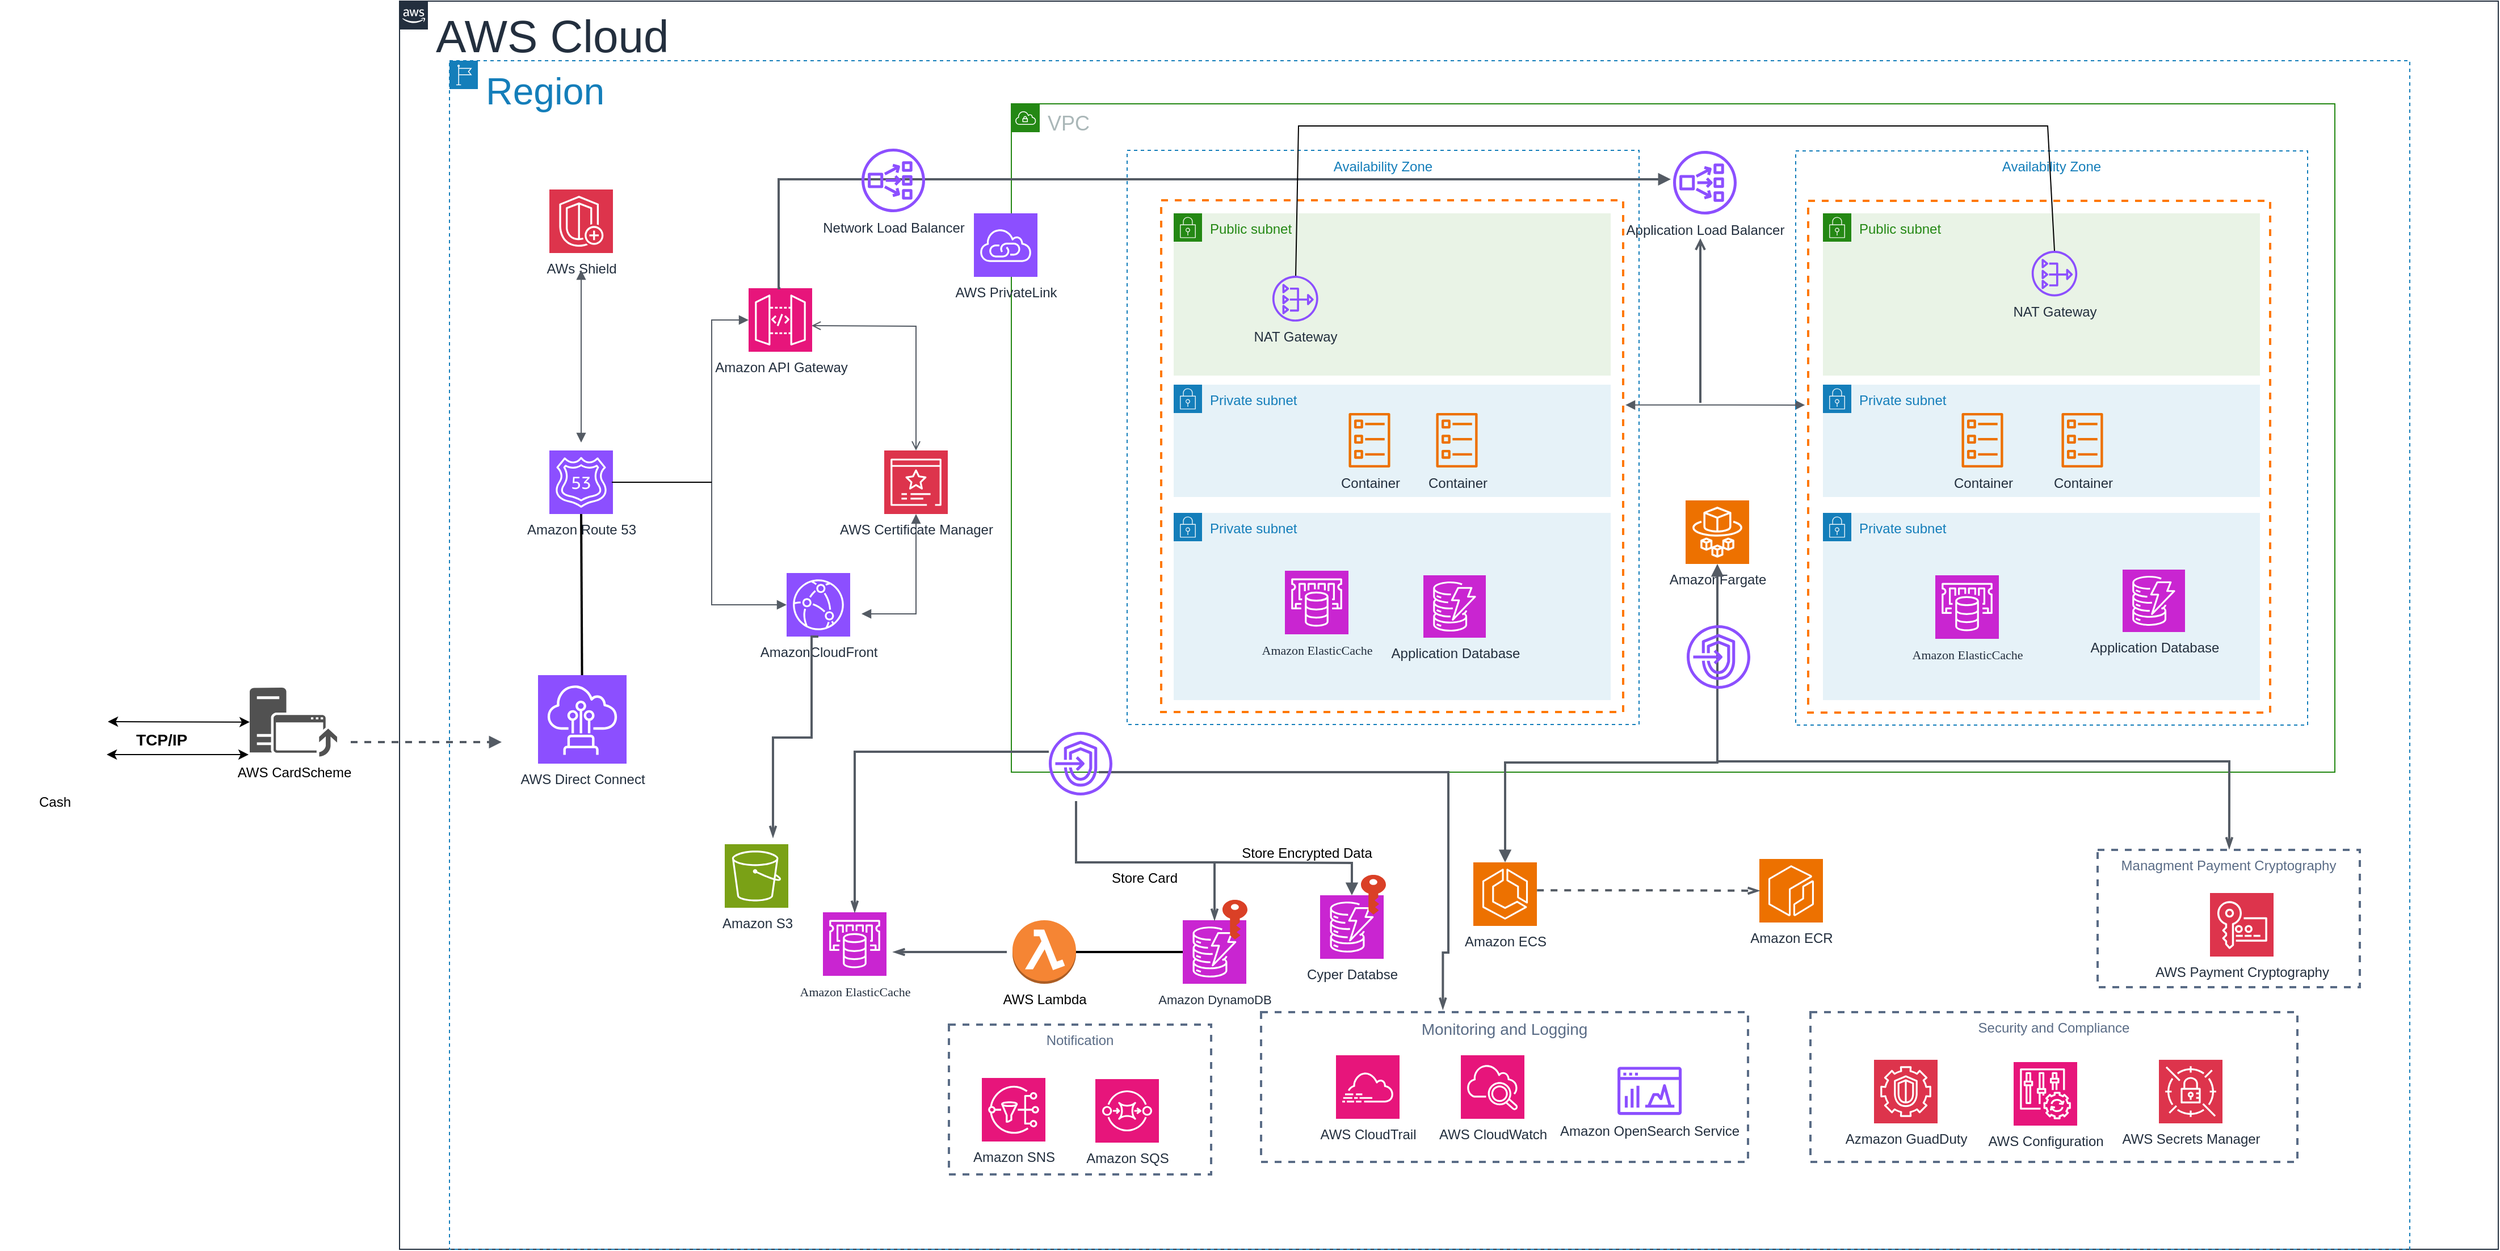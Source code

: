 <mxfile version="21.8.1" type="github">
  <diagram id="Ht1M8jgEwFfnCIfOTk4-" name="Page-1">
    <mxGraphModel dx="2635" dy="1780" grid="1" gridSize="11" guides="1" tooltips="1" connect="1" arrows="1" fold="1" page="1" pageScale="1" pageWidth="1169" pageHeight="827" math="0" shadow="0">
      <root>
        <mxCell id="0" />
        <mxCell id="1" parent="0" />
        <mxCell id="pS3mxi8BpS15ONJYbr_s-23" value="AWS Cloud" style="points=[[0,0],[0.25,0],[0.5,0],[0.75,0],[1,0],[1,0.25],[1,0.5],[1,0.75],[1,1],[0.75,1],[0.5,1],[0.25,1],[0,1],[0,0.75],[0,0.5],[0,0.25]];outlineConnect=0;gradientColor=none;html=1;whiteSpace=wrap;fontSize=40;fontStyle=0;container=1;pointerEvents=0;collapsible=0;recursiveResize=0;shape=mxgraph.aws4.group;grIcon=mxgraph.aws4.group_aws_cloud_alt;strokeColor=#232F3E;fillColor=none;verticalAlign=top;align=left;spacingLeft=30;fontColor=#232F3E;dashed=0;" parent="1" vertex="1">
          <mxGeometry x="528" y="132" width="1849" height="1100" as="geometry" />
        </mxCell>
        <mxCell id="pS3mxi8BpS15ONJYbr_s-24" value="Region" style="points=[[0,0],[0.25,0],[0.5,0],[0.75,0],[1,0],[1,0.25],[1,0.5],[1,0.75],[1,1],[0.75,1],[0.5,1],[0.25,1],[0,1],[0,0.75],[0,0.5],[0,0.25]];outlineConnect=0;gradientColor=none;html=1;whiteSpace=wrap;fontSize=33;fontStyle=0;container=1;pointerEvents=0;collapsible=0;recursiveResize=0;shape=mxgraph.aws4.group;grIcon=mxgraph.aws4.group_region;strokeColor=#147EBA;fillColor=none;verticalAlign=top;align=left;spacingLeft=30;fontColor=#147EBA;dashed=1;" parent="pS3mxi8BpS15ONJYbr_s-23" vertex="1">
          <mxGeometry x="44" y="52.5" width="1727" height="1047.5" as="geometry" />
        </mxCell>
        <mxCell id="pS3mxi8BpS15ONJYbr_s-25" value="VPC" style="points=[[0,0],[0.25,0],[0.5,0],[0.75,0],[1,0],[1,0.25],[1,0.5],[1,0.75],[1,1],[0.75,1],[0.5,1],[0.25,1],[0,1],[0,0.75],[0,0.5],[0,0.25]];outlineConnect=0;gradientColor=none;html=1;whiteSpace=wrap;fontSize=18;fontStyle=0;container=1;pointerEvents=0;collapsible=0;recursiveResize=0;shape=mxgraph.aws4.group;grIcon=mxgraph.aws4.group_vpc;strokeColor=#248814;fillColor=none;verticalAlign=top;align=left;spacingLeft=30;fontColor=#AAB7B8;dashed=0;" parent="pS3mxi8BpS15ONJYbr_s-24" vertex="1">
          <mxGeometry x="495" y="38" width="1166" height="589" as="geometry" />
        </mxCell>
        <mxCell id="D_ZuGRpMsw-xdWGN99YJ-9" value="" style="fillColor=none;strokeColor=#ff7800;dashed=1;verticalAlign=top;fontStyle=0;fontColor=#5A6C86;whiteSpace=wrap;html=1;strokeWidth=2;" vertex="1" parent="pS3mxi8BpS15ONJYbr_s-25">
          <mxGeometry x="132" y="85" width="407" height="451" as="geometry" />
        </mxCell>
        <mxCell id="D_ZuGRpMsw-xdWGN99YJ-127" value="Availability Zone" style="fillColor=none;strokeColor=#147EBA;dashed=1;verticalAlign=top;fontStyle=0;fontColor=#147EBA;whiteSpace=wrap;html=1;" vertex="1" parent="pS3mxi8BpS15ONJYbr_s-25">
          <mxGeometry x="102" y="41" width="451" height="506" as="geometry" />
        </mxCell>
        <mxCell id="D_ZuGRpMsw-xdWGN99YJ-63" value="Amazon S3" style="sketch=0;points=[[0,0,0],[0.25,0,0],[0.5,0,0],[0.75,0,0],[1,0,0],[0,1,0],[0.25,1,0],[0.5,1,0],[0.75,1,0],[1,1,0],[0,0.25,0],[0,0.5,0],[0,0.75,0],[1,0.25,0],[1,0.5,0],[1,0.75,0]];outlineConnect=0;fontColor=#232F3E;fillColor=#7AA116;strokeColor=#ffffff;dashed=0;verticalLabelPosition=bottom;verticalAlign=top;align=center;html=1;fontSize=12;fontStyle=0;aspect=fixed;shape=mxgraph.aws4.resourceIcon;resIcon=mxgraph.aws4.s3;" vertex="1" parent="pS3mxi8BpS15ONJYbr_s-24">
          <mxGeometry x="242.5" y="690.5" width="56" height="56" as="geometry" />
        </mxCell>
        <mxCell id="D_ZuGRpMsw-xdWGN99YJ-58" value="Amazon API Gateway" style="sketch=0;points=[[0,0,0],[0.25,0,0],[0.5,0,0],[0.75,0,0],[1,0,0],[0,1,0],[0.25,1,0],[0.5,1,0],[0.75,1,0],[1,1,0],[0,0.25,0],[0,0.5,0],[0,0.75,0],[1,0.25,0],[1,0.5,0],[1,0.75,0]];outlineConnect=0;fontColor=#232F3E;fillColor=#E7157B;strokeColor=#ffffff;dashed=0;verticalLabelPosition=bottom;verticalAlign=top;align=center;html=1;fontSize=12;fontStyle=0;aspect=fixed;shape=mxgraph.aws4.resourceIcon;resIcon=mxgraph.aws4.api_gateway;" vertex="1" parent="pS3mxi8BpS15ONJYbr_s-24">
          <mxGeometry x="263.5" y="200.5" width="56" height="56" as="geometry" />
        </mxCell>
        <mxCell id="D_ZuGRpMsw-xdWGN99YJ-62" value="&lt;div&gt;AmazonCloudFront&lt;/div&gt;&lt;div&gt;&lt;br&gt;&lt;/div&gt;" style="sketch=0;points=[[0,0,0],[0.25,0,0],[0.5,0,0],[0.75,0,0],[1,0,0],[0,1,0],[0.25,1,0],[0.5,1,0],[0.75,1,0],[1,1,0],[0,0.25,0],[0,0.5,0],[0,0.75,0],[1,0.25,0],[1,0.5,0],[1,0.75,0]];outlineConnect=0;fontColor=#232F3E;fillColor=#8C4FFF;strokeColor=#ffffff;dashed=0;verticalLabelPosition=bottom;verticalAlign=top;align=center;html=1;fontSize=12;fontStyle=0;aspect=fixed;shape=mxgraph.aws4.resourceIcon;resIcon=mxgraph.aws4.cloudfront;" vertex="1" parent="pS3mxi8BpS15ONJYbr_s-24">
          <mxGeometry x="297" y="451.5" width="56" height="56" as="geometry" />
        </mxCell>
        <mxCell id="D_ZuGRpMsw-xdWGN99YJ-71" value="" style="edgeStyle=orthogonalEdgeStyle;html=1;endArrow=block;elbow=vertical;startArrow=block;startFill=1;endFill=1;strokeColor=#545B64;rounded=0;entryX=0;entryY=0.5;entryDx=0;entryDy=0;entryPerimeter=0;" edge="1" parent="pS3mxi8BpS15ONJYbr_s-24" source="D_ZuGRpMsw-xdWGN99YJ-58" target="D_ZuGRpMsw-xdWGN99YJ-62">
          <mxGeometry width="100" relative="1" as="geometry">
            <mxPoint x="202" y="299.5" as="sourcePoint" />
            <mxPoint x="198" y="453.5" as="targetPoint" />
            <Array as="points">
              <mxPoint x="231" y="229" />
              <mxPoint x="231" y="480" />
            </Array>
          </mxGeometry>
        </mxCell>
        <mxCell id="D_ZuGRpMsw-xdWGN99YJ-74" value="" style="edgeStyle=orthogonalEdgeStyle;html=1;endArrow=block;elbow=vertical;startArrow=block;startFill=1;endFill=1;strokeColor=#545B64;rounded=0;entryX=0.5;entryY=1;entryDx=0;entryDy=0;entryPerimeter=0;" edge="1" parent="pS3mxi8BpS15ONJYbr_s-24" target="D_ZuGRpMsw-xdWGN99YJ-60">
          <mxGeometry width="100" relative="1" as="geometry">
            <mxPoint x="363" y="487.5" as="sourcePoint" />
            <mxPoint x="372" y="421.9" as="targetPoint" />
            <Array as="points">
              <mxPoint x="411" y="488" />
            </Array>
          </mxGeometry>
        </mxCell>
        <mxCell id="D_ZuGRpMsw-xdWGN99YJ-87" value="" style="edgeStyle=orthogonalEdgeStyle;html=1;endArrow=openThin;elbow=vertical;startArrow=none;endFill=0;strokeColor=#545B64;rounded=0;strokeWidth=2;entryX=0.399;entryY=-0.038;entryDx=0;entryDy=0;entryPerimeter=0;" edge="1" parent="pS3mxi8BpS15ONJYbr_s-24">
          <mxGeometry width="100" relative="1" as="geometry">
            <mxPoint x="572" y="626.999" as="sourcePoint" />
            <mxPoint x="875.171" y="835.924" as="targetPoint" />
            <Array as="points">
              <mxPoint x="880" y="626.94" />
              <mxPoint x="880" y="785.94" />
              <mxPoint x="875" y="785.94" />
            </Array>
          </mxGeometry>
        </mxCell>
        <mxCell id="D_ZuGRpMsw-xdWGN99YJ-107" value="Managment Payment Cryptography" style="fillColor=none;strokeColor=#5A6C86;dashed=1;verticalAlign=top;fontStyle=0;fontColor=#5A6C86;whiteSpace=wrap;html=1;labelBackgroundColor=default;strokeWidth=2;" vertex="1" parent="pS3mxi8BpS15ONJYbr_s-24">
          <mxGeometry x="1452" y="695.5" width="231" height="121" as="geometry" />
        </mxCell>
        <mxCell id="D_ZuGRpMsw-xdWGN99YJ-10" value="Public subnet" style="points=[[0,0],[0.25,0],[0.5,0],[0.75,0],[1,0],[1,0.25],[1,0.5],[1,0.75],[1,1],[0.75,1],[0.5,1],[0.25,1],[0,1],[0,0.75],[0,0.5],[0,0.25]];outlineConnect=0;gradientColor=none;html=1;whiteSpace=wrap;fontSize=12;fontStyle=0;container=1;pointerEvents=0;collapsible=0;recursiveResize=0;shape=mxgraph.aws4.group;grIcon=mxgraph.aws4.group_security_group;grStroke=0;strokeColor=#248814;fillColor=#E9F3E6;verticalAlign=top;align=left;spacingLeft=30;fontColor=#248814;dashed=0;" vertex="1" parent="1">
          <mxGeometry x="1210" y="319" width="385" height="143" as="geometry" />
        </mxCell>
        <mxCell id="D_ZuGRpMsw-xdWGN99YJ-17" value="Private subnet" style="points=[[0,0],[0.25,0],[0.5,0],[0.75,0],[1,0],[1,0.25],[1,0.5],[1,0.75],[1,1],[0.75,1],[0.5,1],[0.25,1],[0,1],[0,0.75],[0,0.5],[0,0.25]];outlineConnect=0;gradientColor=none;html=1;whiteSpace=wrap;fontSize=12;fontStyle=0;container=1;pointerEvents=0;collapsible=0;recursiveResize=0;shape=mxgraph.aws4.group;grIcon=mxgraph.aws4.group_security_group;grStroke=0;strokeColor=#147EBA;fillColor=#E6F2F8;verticalAlign=top;align=left;spacingLeft=30;fontColor=#147EBA;dashed=0;" vertex="1" parent="1">
          <mxGeometry x="1210" y="470" width="385" height="99" as="geometry" />
        </mxCell>
        <mxCell id="D_ZuGRpMsw-xdWGN99YJ-18" value="Private subnet" style="points=[[0,0],[0.25,0],[0.5,0],[0.75,0],[1,0],[1,0.25],[1,0.5],[1,0.75],[1,1],[0.75,1],[0.5,1],[0.25,1],[0,1],[0,0.75],[0,0.5],[0,0.25]];outlineConnect=0;gradientColor=none;html=1;whiteSpace=wrap;fontSize=12;fontStyle=0;container=1;pointerEvents=0;collapsible=0;recursiveResize=0;shape=mxgraph.aws4.group;grIcon=mxgraph.aws4.group_security_group;grStroke=0;strokeColor=#147EBA;fillColor=#E6F2F8;verticalAlign=top;align=left;spacingLeft=30;fontColor=#147EBA;dashed=0;" vertex="1" parent="1">
          <mxGeometry x="1210" y="583" width="385" height="165" as="geometry" />
        </mxCell>
        <mxCell id="D_ZuGRpMsw-xdWGN99YJ-19" value="NAT Gateway" style="sketch=0;outlineConnect=0;fontColor=#232F3E;gradientColor=none;fillColor=#8C4FFF;strokeColor=none;dashed=0;verticalLabelPosition=bottom;verticalAlign=top;align=center;html=1;fontSize=12;fontStyle=0;aspect=fixed;pointerEvents=1;shape=mxgraph.aws4.nat_gateway;" vertex="1" parent="1">
          <mxGeometry x="1289" y="374" width="56.29" height="40.41" as="geometry" />
        </mxCell>
        <mxCell id="D_ZuGRpMsw-xdWGN99YJ-21" value="&lt;h6&gt;&lt;br&gt;&lt;/h6&gt;" style="fillColor=none;strokeColor=#ff7800;dashed=1;verticalAlign=top;fontStyle=0;fontColor=#5A6C86;whiteSpace=wrap;html=1;strokeWidth=2;" vertex="1" parent="1">
          <mxGeometry x="1769" y="308" width="407" height="451" as="geometry" />
        </mxCell>
        <mxCell id="D_ZuGRpMsw-xdWGN99YJ-22" value="Public subnet" style="points=[[0,0],[0.25,0],[0.5,0],[0.75,0],[1,0],[1,0.25],[1,0.5],[1,0.75],[1,1],[0.75,1],[0.5,1],[0.25,1],[0,1],[0,0.75],[0,0.5],[0,0.25]];outlineConnect=0;gradientColor=none;html=1;whiteSpace=wrap;fontSize=12;fontStyle=0;container=1;pointerEvents=0;collapsible=0;recursiveResize=0;shape=mxgraph.aws4.group;grIcon=mxgraph.aws4.group_security_group;grStroke=0;strokeColor=#248814;fillColor=#E9F3E6;verticalAlign=top;align=left;spacingLeft=30;fontColor=#248814;dashed=0;" vertex="1" parent="1">
          <mxGeometry x="1782" y="319" width="385" height="143" as="geometry" />
        </mxCell>
        <mxCell id="D_ZuGRpMsw-xdWGN99YJ-23" value="Private subnet" style="points=[[0,0],[0.25,0],[0.5,0],[0.75,0],[1,0],[1,0.25],[1,0.5],[1,0.75],[1,1],[0.75,1],[0.5,1],[0.25,1],[0,1],[0,0.75],[0,0.5],[0,0.25]];outlineConnect=0;gradientColor=none;html=1;whiteSpace=wrap;fontSize=12;fontStyle=0;container=1;pointerEvents=0;collapsible=0;recursiveResize=0;shape=mxgraph.aws4.group;grIcon=mxgraph.aws4.group_security_group;grStroke=0;strokeColor=#147EBA;fillColor=#E6F2F8;verticalAlign=top;align=left;spacingLeft=30;fontColor=#147EBA;dashed=0;" vertex="1" parent="1">
          <mxGeometry x="1782" y="470" width="385" height="99" as="geometry" />
        </mxCell>
        <mxCell id="D_ZuGRpMsw-xdWGN99YJ-24" value="Private subnet" style="points=[[0,0],[0.25,0],[0.5,0],[0.75,0],[1,0],[1,0.25],[1,0.5],[1,0.75],[1,1],[0.75,1],[0.5,1],[0.25,1],[0,1],[0,0.75],[0,0.5],[0,0.25]];outlineConnect=0;gradientColor=none;html=1;whiteSpace=wrap;fontSize=12;fontStyle=0;container=1;pointerEvents=0;collapsible=0;recursiveResize=0;shape=mxgraph.aws4.group;grIcon=mxgraph.aws4.group_security_group;grStroke=0;strokeColor=#147EBA;fillColor=#E6F2F8;verticalAlign=top;align=left;spacingLeft=30;fontColor=#147EBA;dashed=0;" vertex="1" parent="1">
          <mxGeometry x="1782" y="583" width="385" height="165" as="geometry" />
        </mxCell>
        <mxCell id="D_ZuGRpMsw-xdWGN99YJ-30" value="Application Database" style="sketch=0;points=[[0,0,0],[0.25,0,0],[0.5,0,0],[0.75,0,0],[1,0,0],[0,1,0],[0.25,1,0],[0.5,1,0],[0.75,1,0],[1,1,0],[0,0.25,0],[0,0.5,0],[0,0.75,0],[1,0.25,0],[1,0.5,0],[1,0.75,0]];outlineConnect=0;fontColor=#232F3E;fillColor=#C925D1;strokeColor=#ffffff;dashed=0;verticalLabelPosition=bottom;verticalAlign=top;align=center;html=1;fontSize=12;fontStyle=0;aspect=fixed;shape=mxgraph.aws4.resourceIcon;resIcon=mxgraph.aws4.dynamodb;" vertex="1" parent="1">
          <mxGeometry x="1430" y="638" width="55" height="55" as="geometry" />
        </mxCell>
        <mxCell id="D_ZuGRpMsw-xdWGN99YJ-32" value="&lt;font style=&quot;font-size: 11px;&quot;&gt;Amazon ElasticCache&lt;/font&gt;" style="sketch=0;points=[[0,0,0],[0.25,0,0],[0.5,0,0],[0.75,0,0],[1,0,0],[0,1,0],[0.25,1,0],[0.5,1,0],[0.75,1,0],[1,1,0],[0,0.25,0],[0,0.5,0],[0,0.75,0],[1,0.25,0],[1,0.5,0],[1,0.75,0]];outlineConnect=0;fontColor=#232F3E;fillColor=#C925D1;strokeColor=#ffffff;dashed=0;verticalLabelPosition=bottom;verticalAlign=top;align=center;html=1;fontSize=12;fontStyle=0;aspect=fixed;shape=mxgraph.aws4.resourceIcon;resIcon=mxgraph.aws4.elasticache;fontFamily=Times New Roman;" vertex="1" parent="1">
          <mxGeometry x="1308" y="634" width="56" height="56" as="geometry" />
        </mxCell>
        <mxCell id="D_ZuGRpMsw-xdWGN99YJ-35" value="&lt;font style=&quot;font-size: 11px;&quot;&gt;Amazon ElasticCache&lt;/font&gt;" style="sketch=0;points=[[0,0,0],[0.25,0,0],[0.5,0,0],[0.75,0,0],[1,0,0],[0,1,0],[0.25,1,0],[0.5,1,0],[0.75,1,0],[1,1,0],[0,0.25,0],[0,0.5,0],[0,0.75,0],[1,0.25,0],[1,0.5,0],[1,0.75,0]];outlineConnect=0;fontColor=#232F3E;fillColor=#C925D1;strokeColor=#ffffff;dashed=0;verticalLabelPosition=bottom;verticalAlign=top;align=center;html=1;fontSize=12;fontStyle=0;aspect=fixed;shape=mxgraph.aws4.resourceIcon;resIcon=mxgraph.aws4.elasticache;fontFamily=Times New Roman;" vertex="1" parent="1">
          <mxGeometry x="1881" y="638" width="56" height="56" as="geometry" />
        </mxCell>
        <mxCell id="D_ZuGRpMsw-xdWGN99YJ-36" value="Container" style="sketch=0;outlineConnect=0;fontColor=#232F3E;gradientColor=none;fillColor=#ED7100;strokeColor=none;dashed=0;verticalLabelPosition=bottom;verticalAlign=top;align=center;html=1;fontSize=12;fontStyle=0;aspect=fixed;pointerEvents=1;shape=mxgraph.aws4.ecs_task;" vertex="1" parent="1">
          <mxGeometry x="1364" y="495" width="37" height="48" as="geometry" />
        </mxCell>
        <mxCell id="D_ZuGRpMsw-xdWGN99YJ-39" value="NAT Gateway" style="sketch=0;outlineConnect=0;fontColor=#232F3E;gradientColor=none;fillColor=#8C4FFF;strokeColor=none;dashed=0;verticalLabelPosition=bottom;verticalAlign=top;align=center;html=1;fontSize=12;fontStyle=0;aspect=fixed;pointerEvents=1;shape=mxgraph.aws4.nat_gateway;" vertex="1" parent="1">
          <mxGeometry x="1958" y="352" width="56" height="40.21" as="geometry" />
        </mxCell>
        <mxCell id="D_ZuGRpMsw-xdWGN99YJ-40" value="AmazonFargate" style="sketch=0;points=[[0,0,0],[0.25,0,0],[0.5,0,0],[0.75,0,0],[1,0,0],[0,1,0],[0.25,1,0],[0.5,1,0],[0.75,1,0],[1,1,0],[0,0.25,0],[0,0.5,0],[0,0.75,0],[1,0.25,0],[1,0.5,0],[1,0.75,0]];outlineConnect=0;fontColor=#232F3E;fillColor=#ED7100;strokeColor=#ffffff;dashed=0;verticalLabelPosition=bottom;verticalAlign=top;align=center;html=1;fontSize=12;fontStyle=0;aspect=fixed;shape=mxgraph.aws4.resourceIcon;resIcon=mxgraph.aws4.fargate;" vertex="1" parent="1">
          <mxGeometry x="1661" y="572" width="56" height="56" as="geometry" />
        </mxCell>
        <mxCell id="D_ZuGRpMsw-xdWGN99YJ-41" value="Amazon ECS" style="sketch=0;points=[[0,0,0],[0.25,0,0],[0.5,0,0],[0.75,0,0],[1,0,0],[0,1,0],[0.25,1,0],[0.5,1,0],[0.75,1,0],[1,1,0],[0,0.25,0],[0,0.5,0],[0,0.75,0],[1,0.25,0],[1,0.5,0],[1,0.75,0]];outlineConnect=0;fontColor=#232F3E;fillColor=#ED7100;strokeColor=#ffffff;dashed=0;verticalLabelPosition=bottom;verticalAlign=top;align=center;html=1;fontSize=12;fontStyle=0;aspect=fixed;shape=mxgraph.aws4.resourceIcon;resIcon=mxgraph.aws4.ecs;" vertex="1" parent="1">
          <mxGeometry x="1474" y="891" width="56" height="56" as="geometry" />
        </mxCell>
        <mxCell id="D_ZuGRpMsw-xdWGN99YJ-42" value="Application Load Balancer" style="sketch=0;outlineConnect=0;fontColor=#232F3E;gradientColor=none;fillColor=#8C4FFF;strokeColor=none;dashed=0;verticalLabelPosition=bottom;verticalAlign=top;align=center;html=1;fontSize=12;fontStyle=0;aspect=fixed;pointerEvents=1;shape=mxgraph.aws4.network_load_balancer;" vertex="1" parent="1">
          <mxGeometry x="1650" y="264" width="56" height="56" as="geometry" />
        </mxCell>
        <mxCell id="D_ZuGRpMsw-xdWGN99YJ-43" value="Amazon ECR" style="sketch=0;points=[[0,0,0],[0.25,0,0],[0.5,0,0],[0.75,0,0],[1,0,0],[0,1,0],[0.25,1,0],[0.5,1,0],[0.75,1,0],[1,1,0],[0,0.25,0],[0,0.5,0],[0,0.75,0],[1,0.25,0],[1,0.5,0],[1,0.75,0]];outlineConnect=0;fontColor=#232F3E;fillColor=#ED7100;strokeColor=#ffffff;dashed=0;verticalLabelPosition=bottom;verticalAlign=top;align=center;html=1;fontSize=12;fontStyle=0;aspect=fixed;shape=mxgraph.aws4.resourceIcon;resIcon=mxgraph.aws4.ecr;" vertex="1" parent="1">
          <mxGeometry x="1726" y="888" width="56" height="56" as="geometry" />
        </mxCell>
        <mxCell id="D_ZuGRpMsw-xdWGN99YJ-47" value="&lt;font style=&quot;font-size: 11px;&quot;&gt;Amazon DynamoDB&lt;br&gt;&lt;/font&gt;" style="sketch=0;points=[[0,0,0],[0.25,0,0],[0.5,0,0],[0.75,0,0],[1,0,0],[0,1,0],[0.25,1,0],[0.5,1,0],[0.75,1,0],[1,1,0],[0,0.25,0],[0,0.5,0],[0,0.75,0],[1,0.25,0],[1,0.5,0],[1,0.75,0]];outlineConnect=0;fontColor=#232F3E;fillColor=#C925D1;strokeColor=#ffffff;dashed=0;verticalLabelPosition=bottom;verticalAlign=top;align=center;html=1;fontSize=12;fontStyle=0;aspect=fixed;shape=mxgraph.aws4.resourceIcon;resIcon=mxgraph.aws4.dynamodb;" vertex="1" parent="1">
          <mxGeometry x="1218" y="942" width="56" height="56" as="geometry" />
        </mxCell>
        <mxCell id="D_ZuGRpMsw-xdWGN99YJ-48" value="&lt;font style=&quot;font-size: 14px;&quot;&gt;Monitoring and Logging&lt;/font&gt;" style="fillColor=none;strokeColor=#5A6C86;dashed=1;verticalAlign=top;fontStyle=0;fontColor=#5A6C86;whiteSpace=wrap;html=1;labelBackgroundColor=default;strokeWidth=2;" vertex="1" parent="1">
          <mxGeometry x="1287" y="1023" width="429" height="132" as="geometry" />
        </mxCell>
        <mxCell id="D_ZuGRpMsw-xdWGN99YJ-49" value="AWS CloudTrail" style="sketch=0;points=[[0,0,0],[0.25,0,0],[0.5,0,0],[0.75,0,0],[1,0,0],[0,1,0],[0.25,1,0],[0.5,1,0],[0.75,1,0],[1,1,0],[0,0.25,0],[0,0.5,0],[0,0.75,0],[1,0.25,0],[1,0.5,0],[1,0.75,0]];points=[[0,0,0],[0.25,0,0],[0.5,0,0],[0.75,0,0],[1,0,0],[0,1,0],[0.25,1,0],[0.5,1,0],[0.75,1,0],[1,1,0],[0,0.25,0],[0,0.5,0],[0,0.75,0],[1,0.25,0],[1,0.5,0],[1,0.75,0]];outlineConnect=0;fontColor=#232F3E;fillColor=#E7157B;strokeColor=#ffffff;dashed=0;verticalLabelPosition=bottom;verticalAlign=top;align=center;html=1;fontSize=12;fontStyle=0;aspect=fixed;shape=mxgraph.aws4.resourceIcon;resIcon=mxgraph.aws4.cloudtrail;" vertex="1" parent="1">
          <mxGeometry x="1353" y="1061" width="56" height="56" as="geometry" />
        </mxCell>
        <mxCell id="D_ZuGRpMsw-xdWGN99YJ-50" value="AWS CloudWatch" style="sketch=0;points=[[0,0,0],[0.25,0,0],[0.5,0,0],[0.75,0,0],[1,0,0],[0,1,0],[0.25,1,0],[0.5,1,0],[0.75,1,0],[1,1,0],[0,0.25,0],[0,0.5,0],[0,0.75,0],[1,0.25,0],[1,0.5,0],[1,0.75,0]];points=[[0,0,0],[0.25,0,0],[0.5,0,0],[0.75,0,0],[1,0,0],[0,1,0],[0.25,1,0],[0.5,1,0],[0.75,1,0],[1,1,0],[0,0.25,0],[0,0.5,0],[0,0.75,0],[1,0.25,0],[1,0.5,0],[1,0.75,0]];outlineConnect=0;fontColor=#232F3E;fillColor=#E7157B;strokeColor=#ffffff;dashed=0;verticalLabelPosition=bottom;verticalAlign=top;align=center;html=1;fontSize=12;fontStyle=0;aspect=fixed;shape=mxgraph.aws4.resourceIcon;resIcon=mxgraph.aws4.cloudwatch_2;" vertex="1" parent="1">
          <mxGeometry x="1463" y="1061" width="56" height="56" as="geometry" />
        </mxCell>
        <mxCell id="D_ZuGRpMsw-xdWGN99YJ-51" value="Amazon OpenSearch Service" style="sketch=0;outlineConnect=0;fontColor=#232F3E;gradientColor=none;fillColor=#8C4FFF;strokeColor=none;dashed=0;verticalLabelPosition=bottom;verticalAlign=top;align=center;html=1;fontSize=12;fontStyle=0;aspect=fixed;pointerEvents=1;shape=mxgraph.aws4.opensearch_dashboards;" vertex="1" parent="1">
          <mxGeometry x="1601" y="1071" width="56.56" height="42.78" as="geometry" />
        </mxCell>
        <mxCell id="D_ZuGRpMsw-xdWGN99YJ-53" value="Security and Compliance" style="fillColor=none;strokeColor=#5A6C86;dashed=1;verticalAlign=top;fontStyle=0;fontColor=#5A6C86;whiteSpace=wrap;html=1;labelBackgroundColor=default;strokeWidth=2;" vertex="1" parent="1">
          <mxGeometry x="1771" y="1023" width="429" height="132" as="geometry" />
        </mxCell>
        <mxCell id="D_ZuGRpMsw-xdWGN99YJ-54" value="AWS Configuration" style="sketch=0;points=[[0,0,0],[0.25,0,0],[0.5,0,0],[0.75,0,0],[1,0,0],[0,1,0],[0.25,1,0],[0.5,1,0],[0.75,1,0],[1,1,0],[0,0.25,0],[0,0.5,0],[0,0.75,0],[1,0.25,0],[1,0.5,0],[1,0.75,0]];points=[[0,0,0],[0.25,0,0],[0.5,0,0],[0.75,0,0],[1,0,0],[0,1,0],[0.25,1,0],[0.5,1,0],[0.75,1,0],[1,1,0],[0,0.25,0],[0,0.5,0],[0,0.75,0],[1,0.25,0],[1,0.5,0],[1,0.75,0]];outlineConnect=0;fontColor=#232F3E;fillColor=#E7157B;strokeColor=#ffffff;dashed=0;verticalLabelPosition=bottom;verticalAlign=top;align=center;html=1;fontSize=12;fontStyle=0;aspect=fixed;shape=mxgraph.aws4.resourceIcon;resIcon=mxgraph.aws4.config;" vertex="1" parent="1">
          <mxGeometry x="1950" y="1067" width="56" height="56" as="geometry" />
        </mxCell>
        <mxCell id="D_ZuGRpMsw-xdWGN99YJ-55" value="AWS Secrets Manager" style="sketch=0;points=[[0,0,0],[0.25,0,0],[0.5,0,0],[0.75,0,0],[1,0,0],[0,1,0],[0.25,1,0],[0.5,1,0],[0.75,1,0],[1,1,0],[0,0.25,0],[0,0.5,0],[0,0.75,0],[1,0.25,0],[1,0.5,0],[1,0.75,0]];outlineConnect=0;fontColor=#232F3E;fillColor=#DD344C;strokeColor=#ffffff;dashed=0;verticalLabelPosition=bottom;verticalAlign=top;align=center;html=1;fontSize=12;fontStyle=0;aspect=fixed;shape=mxgraph.aws4.resourceIcon;resIcon=mxgraph.aws4.secrets_manager;" vertex="1" parent="1">
          <mxGeometry x="2078" y="1065" width="56" height="56" as="geometry" />
        </mxCell>
        <mxCell id="D_ZuGRpMsw-xdWGN99YJ-56" value="Azmazon GuadDuty" style="sketch=0;points=[[0,0,0],[0.25,0,0],[0.5,0,0],[0.75,0,0],[1,0,0],[0,1,0],[0.25,1,0],[0.5,1,0],[0.75,1,0],[1,1,0],[0,0.25,0],[0,0.5,0],[0,0.75,0],[1,0.25,0],[1,0.5,0],[1,0.75,0]];outlineConnect=0;fontColor=#232F3E;fillColor=#DD344C;strokeColor=#ffffff;dashed=0;verticalLabelPosition=bottom;verticalAlign=top;align=center;html=1;fontSize=12;fontStyle=0;aspect=fixed;shape=mxgraph.aws4.resourceIcon;resIcon=mxgraph.aws4.guardduty;" vertex="1" parent="1">
          <mxGeometry x="1827" y="1065" width="56" height="56" as="geometry" />
        </mxCell>
        <mxCell id="D_ZuGRpMsw-xdWGN99YJ-60" value="AWS Certificate Manager" style="sketch=0;points=[[0,0,0],[0.25,0,0],[0.5,0,0],[0.75,0,0],[1,0,0],[0,1,0],[0.25,1,0],[0.5,1,0],[0.75,1,0],[1,1,0],[0,0.25,0],[0,0.5,0],[0,0.75,0],[1,0.25,0],[1,0.5,0],[1,0.75,0]];outlineConnect=0;fontColor=#232F3E;fillColor=#DD344C;strokeColor=#ffffff;dashed=0;verticalLabelPosition=bottom;verticalAlign=top;align=center;html=1;fontSize=12;fontStyle=0;aspect=fixed;shape=mxgraph.aws4.resourceIcon;resIcon=mxgraph.aws4.certificate_manager_3;" vertex="1" parent="1">
          <mxGeometry x="955" y="528" width="56" height="56" as="geometry" />
        </mxCell>
        <mxCell id="D_ZuGRpMsw-xdWGN99YJ-61" value="Amazon Route 53" style="sketch=0;points=[[0,0,0],[0.25,0,0],[0.5,0,0],[0.75,0,0],[1,0,0],[0,1,0],[0.25,1,0],[0.5,1,0],[0.75,1,0],[1,1,0],[0,0.25,0],[0,0.5,0],[0,0.75,0],[1,0.25,0],[1,0.5,0],[1,0.75,0]];outlineConnect=0;fontColor=#232F3E;fillColor=#8C4FFF;strokeColor=#ffffff;dashed=0;verticalLabelPosition=bottom;verticalAlign=top;align=center;html=1;fontSize=12;fontStyle=0;aspect=fixed;shape=mxgraph.aws4.resourceIcon;resIcon=mxgraph.aws4.route_53;" vertex="1" parent="1">
          <mxGeometry x="660" y="528" width="56" height="56" as="geometry" />
        </mxCell>
        <mxCell id="D_ZuGRpMsw-xdWGN99YJ-66" value="&lt;div&gt;AWs Shield&lt;/div&gt;&lt;div&gt;&lt;br&gt;&lt;/div&gt;" style="sketch=0;points=[[0,0,0],[0.25,0,0],[0.5,0,0],[0.75,0,0],[1,0,0],[0,1,0],[0.25,1,0],[0.5,1,0],[0.75,1,0],[1,1,0],[0,0.25,0],[0,0.5,0],[0,0.75,0],[1,0.25,0],[1,0.5,0],[1,0.75,0]];outlineConnect=0;fontColor=#232F3E;fillColor=#DD344C;strokeColor=#ffffff;dashed=0;verticalLabelPosition=bottom;verticalAlign=top;align=center;html=1;fontSize=12;fontStyle=0;aspect=fixed;shape=mxgraph.aws4.resourceIcon;resIcon=mxgraph.aws4.shield;" vertex="1" parent="1">
          <mxGeometry x="660" y="298" width="56" height="56" as="geometry" />
        </mxCell>
        <mxCell id="D_ZuGRpMsw-xdWGN99YJ-69" value="" style="edgeStyle=orthogonalEdgeStyle;html=1;endArrow=block;elbow=vertical;startArrow=none;endFill=1;strokeColor=#545B64;rounded=0;strokeWidth=2;dashed=1;" edge="1" parent="1">
          <mxGeometry width="100" relative="1" as="geometry">
            <mxPoint x="485" y="785" as="sourcePoint" />
            <mxPoint x="618" y="785" as="targetPoint" />
          </mxGeometry>
        </mxCell>
        <mxCell id="D_ZuGRpMsw-xdWGN99YJ-70" value="" style="edgeStyle=orthogonalEdgeStyle;html=1;endArrow=block;elbow=vertical;startArrow=block;startFill=1;endFill=1;strokeColor=#545B64;rounded=0;exitX=0.5;exitY=1;exitDx=0;exitDy=0;exitPerimeter=0;" edge="1" parent="1">
          <mxGeometry width="100" relative="1" as="geometry">
            <mxPoint x="688" y="369" as="sourcePoint" />
            <mxPoint x="688" y="521" as="targetPoint" />
          </mxGeometry>
        </mxCell>
        <mxCell id="D_ZuGRpMsw-xdWGN99YJ-73" value="" style="endArrow=none;html=1;rounded=0;" edge="1" parent="1">
          <mxGeometry width="50" height="50" relative="1" as="geometry">
            <mxPoint x="715" y="556" as="sourcePoint" />
            <mxPoint x="803" y="556" as="targetPoint" />
          </mxGeometry>
        </mxCell>
        <mxCell id="D_ZuGRpMsw-xdWGN99YJ-75" value="" style="edgeStyle=orthogonalEdgeStyle;htmDepartman barl=1;endArrow=open;elbow=vertical;startArrow=open;startFill=0;endFill=0;strokeColor=#545B64;rounded=0;entryX=0.5;entryY=0;entryDx=0;entryDy=0;entryPerimeter=0;" edge="1" parent="1" target="D_ZuGRpMsw-xdWGN99YJ-60">
          <mxGeometry width="100" relative="1" as="geometry">
            <mxPoint x="891" y="418" as="sourcePoint" />
            <mxPoint x="991" y="418" as="targetPoint" />
          </mxGeometry>
        </mxCell>
        <mxCell id="D_ZuGRpMsw-xdWGN99YJ-76" value="" style="edgeStyle=orthogonalEdgeStyle;html=1;endArrow=block;elbow=vertical;startArrow=none;endFill=1;strokeColor=#545B64;rounded=0;exitX=0.5;exitY=0;exitDx=0;exitDy=0;exitPerimeter=0;strokeWidth=2;" edge="1" parent="1" source="D_ZuGRpMsw-xdWGN99YJ-58">
          <mxGeometry width="100" relative="1" as="geometry">
            <mxPoint x="1548" y="289" as="sourcePoint" />
            <mxPoint x="1648" y="289" as="targetPoint" />
            <Array as="points">
              <mxPoint x="862" y="289" />
            </Array>
          </mxGeometry>
        </mxCell>
        <mxCell id="D_ZuGRpMsw-xdWGN99YJ-82" value="" style="edgeStyle=orthogonalEdgeStyle;html=1;endArrow=none;elbow=vertical;startArrow=open;startFill=0;strokeColor=#545B64;rounded=0;strokeWidth=2;" edge="1" parent="1">
          <mxGeometry width="100" relative="1" as="geometry">
            <mxPoint x="1674" y="341" as="sourcePoint" />
            <mxPoint x="1674" y="486" as="targetPoint" />
            <Array as="points">
              <mxPoint x="1674" y="486" />
            </Array>
          </mxGeometry>
        </mxCell>
        <mxCell id="D_ZuGRpMsw-xdWGN99YJ-83" value="" style="edgeStyle=orthogonalEdgeStyle;html=1;endArrow=block;elbow=vertical;startArrow=block;startFill=1;endFill=1;strokeColor=#545B64;rounded=0;entryX=-0.007;entryY=0.399;entryDx=0;entryDy=0;entryPerimeter=0;exitX=1.005;exitY=0.4;exitDx=0;exitDy=0;exitPerimeter=0;" edge="1" parent="1" source="D_ZuGRpMsw-xdWGN99YJ-9" target="D_ZuGRpMsw-xdWGN99YJ-21">
          <mxGeometry width="100" relative="1" as="geometry">
            <mxPoint x="1628" y="487" as="sourcePoint" />
            <mxPoint x="1728" y="487" as="targetPoint" />
          </mxGeometry>
        </mxCell>
        <mxCell id="D_ZuGRpMsw-xdWGN99YJ-88" value="" style="edgeStyle=orthogonalEdgeStyle;html=1;endArrow=openThin;elbow=vertical;startArrow=none;endFill=0;strokeColor=#545B64;rounded=0;strokeWidth=2;entryX=0.5;entryY=0;entryDx=0;entryDy=0;entryPerimeter=0;exitX=0.5;exitY=1;exitDx=0;exitDy=0;exitPerimeter=0;" edge="1" parent="1" source="D_ZuGRpMsw-xdWGN99YJ-62">
          <mxGeometry width="100" relative="1" as="geometry">
            <mxPoint x="857" y="715" as="sourcePoint" />
            <mxPoint x="857" y="869" as="targetPoint" />
            <Array as="points">
              <mxPoint x="891" y="692" />
              <mxPoint x="891" y="781" />
              <mxPoint x="857" y="781" />
            </Array>
          </mxGeometry>
        </mxCell>
        <mxCell id="D_ZuGRpMsw-xdWGN99YJ-90" value="Notification" style="fillColor=none;strokeColor=#5A6C86;dashed=1;verticalAlign=top;fontStyle=0;fontColor=#5A6C86;whiteSpace=wrap;html=1;labelBackgroundColor=default;strokeWidth=2;" vertex="1" parent="1">
          <mxGeometry x="1012" y="1034" width="231" height="132" as="geometry" />
        </mxCell>
        <mxCell id="D_ZuGRpMsw-xdWGN99YJ-91" value="" style="edgeStyle=orthogonalEdgeStyle;html=1;endArrow=openThin;elbow=vertical;startArrow=none;endFill=0;strokeColor=#545B64;rounded=0;strokeWidth=2;entryX=0.5;entryY=0;entryDx=0;entryDy=0;entryPerimeter=0;" edge="1" parent="1" target="D_ZuGRpMsw-xdWGN99YJ-47">
          <mxGeometry width="100" relative="1" as="geometry">
            <mxPoint x="1124" y="837.0" as="sourcePoint" />
            <mxPoint x="1124" y="913" as="targetPoint" />
            <Array as="points">
              <mxPoint x="1124" y="891" />
              <mxPoint x="1246" y="891" />
            </Array>
          </mxGeometry>
        </mxCell>
        <mxCell id="D_ZuGRpMsw-xdWGN99YJ-93" value="Amazon SNS" style="sketch=0;points=[[0,0,0],[0.25,0,0],[0.5,0,0],[0.75,0,0],[1,0,0],[0,1,0],[0.25,1,0],[0.5,1,0],[0.75,1,0],[1,1,0],[0,0.25,0],[0,0.5,0],[0,0.75,0],[1,0.25,0],[1,0.5,0],[1,0.75,0]];outlineConnect=0;fontColor=#232F3E;fillColor=#E7157B;strokeColor=#ffffff;dashed=0;verticalLabelPosition=bottom;verticalAlign=top;align=center;html=1;fontSize=12;fontStyle=0;aspect=fixed;shape=mxgraph.aws4.resourceIcon;resIcon=mxgraph.aws4.sns;" vertex="1" parent="1">
          <mxGeometry x="1041" y="1081" width="56" height="56" as="geometry" />
        </mxCell>
        <mxCell id="D_ZuGRpMsw-xdWGN99YJ-94" value="Amazon SQS" style="sketch=0;points=[[0,0,0],[0.25,0,0],[0.5,0,0],[0.75,0,0],[1,0,0],[0,1,0],[0.25,1,0],[0.5,1,0],[0.75,1,0],[1,1,0],[0,0.25,0],[0,0.5,0],[0,0.75,0],[1,0.25,0],[1,0.5,0],[1,0.75,0]];outlineConnect=0;fontColor=#232F3E;fillColor=#E7157B;strokeColor=#ffffff;dashed=0;verticalLabelPosition=bottom;verticalAlign=top;align=center;html=1;fontSize=12;fontStyle=0;aspect=fixed;shape=mxgraph.aws4.resourceIcon;resIcon=mxgraph.aws4.sqs;" vertex="1" parent="1">
          <mxGeometry x="1141" y="1082" width="56" height="56" as="geometry" />
        </mxCell>
        <mxCell id="D_ZuGRpMsw-xdWGN99YJ-100" value="&lt;font style=&quot;font-size: 11px;&quot;&gt;Amazon ElasticCache&lt;/font&gt;" style="sketch=0;points=[[0,0,0],[0.25,0,0],[0.5,0,0],[0.75,0,0],[1,0,0],[0,1,0],[0.25,1,0],[0.5,1,0],[0.75,1,0],[1,1,0],[0,0.25,0],[0,0.5,0],[0,0.75,0],[1,0.25,0],[1,0.5,0],[1,0.75,0]];outlineConnect=0;fontColor=#232F3E;fillColor=#C925D1;strokeColor=#ffffff;dashed=0;verticalLabelPosition=bottom;verticalAlign=top;align=center;html=1;fontSize=12;fontStyle=0;aspect=fixed;shape=mxgraph.aws4.resourceIcon;resIcon=mxgraph.aws4.elasticache;fontFamily=Times New Roman;" vertex="1" parent="1">
          <mxGeometry x="901" y="935" width="56" height="56" as="geometry" />
        </mxCell>
        <mxCell id="D_ZuGRpMsw-xdWGN99YJ-104" value="AWS Lambda" style="outlineConnect=0;dashed=0;verticalLabelPosition=bottom;verticalAlign=top;align=center;html=1;shape=mxgraph.aws3.lambda_function;fillColor=#F58534;gradientColor=none;" vertex="1" parent="1">
          <mxGeometry x="1068" y="942" width="56" height="56" as="geometry" />
        </mxCell>
        <mxCell id="D_ZuGRpMsw-xdWGN99YJ-105" value="" style="endArrow=none;html=1;rounded=0;strokeWidth=2;entryX=0;entryY=0.5;entryDx=0;entryDy=0;entryPerimeter=0;exitX=1;exitY=0.5;exitDx=0;exitDy=0;exitPerimeter=0;" edge="1" parent="1" source="D_ZuGRpMsw-xdWGN99YJ-104" target="D_ZuGRpMsw-xdWGN99YJ-47">
          <mxGeometry width="50" height="50" relative="1" as="geometry">
            <mxPoint x="1133" y="996" as="sourcePoint" />
            <mxPoint x="1183" y="946" as="targetPoint" />
          </mxGeometry>
        </mxCell>
        <mxCell id="D_ZuGRpMsw-xdWGN99YJ-106" value="" style="edgeStyle=orthogonalEdgeStyle;html=1;endArrow=none;elbow=vertical;startArrow=openThin;startFill=0;strokeColor=#545B64;rounded=0;strokeWidth=2;" edge="1" parent="1">
          <mxGeometry width="100" relative="1" as="geometry">
            <mxPoint x="963" y="970" as="sourcePoint" />
            <mxPoint x="1063" y="970" as="targetPoint" />
          </mxGeometry>
        </mxCell>
        <mxCell id="D_ZuGRpMsw-xdWGN99YJ-108" value="" style="edgeStyle=orthogonalEdgeStyle;html=1;endArrow=openThin;elbow=vertical;startArrow=none;endFill=0;strokeColor=#545B64;rounded=0;strokeWidth=2;dashed=1;exitX=1.002;exitY=0.439;exitDx=0;exitDy=0;exitPerimeter=0;" edge="1" parent="1" source="D_ZuGRpMsw-xdWGN99YJ-41" target="D_ZuGRpMsw-xdWGN99YJ-43">
          <mxGeometry width="100" relative="1" as="geometry">
            <mxPoint x="1606" y="913" as="sourcePoint" />
            <mxPoint x="1706" y="913" as="targetPoint" />
          </mxGeometry>
        </mxCell>
        <mxCell id="D_ZuGRpMsw-xdWGN99YJ-109" value="AWS Payment Cryptography" style="sketch=0;points=[[0,0,0],[0.25,0,0],[0.5,0,0],[0.75,0,0],[1,0,0],[0,1,0],[0.25,1,0],[0.5,1,0],[0.75,1,0],[1,1,0],[0,0.25,0],[0,0.5,0],[0,0.75,0],[1,0.25,0],[1,0.5,0],[1,0.75,0]];outlineConnect=0;fontColor=#232F3E;fillColor=#DD344C;strokeColor=#ffffff;dashed=0;verticalLabelPosition=bottom;verticalAlign=top;align=center;html=1;fontSize=12;fontStyle=0;aspect=fixed;shape=mxgraph.aws4.resourceIcon;resIcon=mxgraph.aws4.key_management_service;" vertex="1" parent="1">
          <mxGeometry x="2123" y="918" width="56" height="56" as="geometry" />
        </mxCell>
        <mxCell id="D_ZuGRpMsw-xdWGN99YJ-110" value="" style="edgeStyle=orthogonalEdgeStyle;html=1;endArrow=openThin;elbow=vertical;startArrow=none;endFill=0;strokeColor=#545B64;rounded=0;strokeWidth=2;entryX=0.476;entryY=0;entryDx=0;entryDy=0;entryPerimeter=0;" edge="1" parent="1">
          <mxGeometry width="100" relative="1" as="geometry">
            <mxPoint x="1689" y="780" as="sourcePoint" />
            <mxPoint x="2139.956" y="879" as="targetPoint" />
            <Array as="points">
              <mxPoint x="1689" y="802" />
              <mxPoint x="2140" y="802" />
            </Array>
          </mxGeometry>
        </mxCell>
        <mxCell id="D_ZuGRpMsw-xdWGN99YJ-111" value="" style="edgeStyle=orthogonalEdgeStyle;html=1;endArrow=block;elbow=vertical;startArrow=block;startFill=1;endFill=1;strokeColor=#545B64;rounded=0;strokeWidth=2;exitX=0.5;exitY=0;exitDx=0;exitDy=0;exitPerimeter=0;" edge="1" parent="1" source="D_ZuGRpMsw-xdWGN99YJ-41" target="D_ZuGRpMsw-xdWGN99YJ-40">
          <mxGeometry width="100" relative="1" as="geometry">
            <mxPoint x="1628" y="856" as="sourcePoint" />
            <mxPoint x="1728" y="856" as="targetPoint" />
            <Array as="points">
              <mxPoint x="1502" y="803" />
              <mxPoint x="1689" y="803" />
            </Array>
          </mxGeometry>
        </mxCell>
        <mxCell id="D_ZuGRpMsw-xdWGN99YJ-112" value="Container" style="sketch=0;outlineConnect=0;fontColor=#232F3E;gradientColor=none;fillColor=#ED7100;strokeColor=none;dashed=0;verticalLabelPosition=bottom;verticalAlign=top;align=center;html=1;fontSize=12;fontStyle=0;aspect=fixed;pointerEvents=1;shape=mxgraph.aws4.ecs_task;" vertex="1" parent="1">
          <mxGeometry x="1441" y="495" width="37" height="48" as="geometry" />
        </mxCell>
        <mxCell id="D_ZuGRpMsw-xdWGN99YJ-113" value="Container" style="sketch=0;outlineConnect=0;fontColor=#232F3E;gradientColor=none;fillColor=#ED7100;strokeColor=none;dashed=0;verticalLabelPosition=bottom;verticalAlign=top;align=center;html=1;fontSize=12;fontStyle=0;aspect=fixed;pointerEvents=1;shape=mxgraph.aws4.ecs_task;" vertex="1" parent="1">
          <mxGeometry x="1904" y="495" width="37" height="48" as="geometry" />
        </mxCell>
        <mxCell id="D_ZuGRpMsw-xdWGN99YJ-114" value="Container" style="sketch=0;outlineConnect=0;fontColor=#232F3E;gradientColor=none;fillColor=#ED7100;strokeColor=none;dashed=0;verticalLabelPosition=bottom;verticalAlign=top;align=center;html=1;fontSize=12;fontStyle=0;aspect=fixed;pointerEvents=1;shape=mxgraph.aws4.ecs_task;" vertex="1" parent="1">
          <mxGeometry x="1992" y="495" width="37" height="48" as="geometry" />
        </mxCell>
        <mxCell id="D_ZuGRpMsw-xdWGN99YJ-115" value="AWS Direct Connect" style="sketch=0;points=[[0,0,0],[0.25,0,0],[0.5,0,0],[0.75,0,0],[1,0,0],[0,1,0],[0.25,1,0],[0.5,1,0],[0.75,1,0],[1,1,0],[0,0.25,0],[0,0.5,0],[0,0.75,0],[1,0.25,0],[1,0.5,0],[1,0.75,0]];outlineConnect=0;fontColor=#232F3E;fillColor=#8C4FFF;strokeColor=#ffffff;dashed=0;verticalLabelPosition=bottom;verticalAlign=top;align=center;html=1;fontSize=12;fontStyle=0;aspect=fixed;shape=mxgraph.aws4.resourceIcon;resIcon=mxgraph.aws4.direct_connect;" vertex="1" parent="1">
          <mxGeometry x="650" y="726" width="78" height="78" as="geometry" />
        </mxCell>
        <mxCell id="D_ZuGRpMsw-xdWGN99YJ-116" value="AWS CardScheme" style="sketch=0;pointerEvents=1;shadow=0;dashed=0;html=1;strokeColor=none;labelPosition=center;verticalLabelPosition=bottom;verticalAlign=top;align=center;fillColor=#515151;shape=mxgraph.mscae.system_center.software_update_point" vertex="1" parent="1">
          <mxGeometry x="396" y="737" width="77" height="60.7" as="geometry" />
        </mxCell>
        <mxCell id="D_ZuGRpMsw-xdWGN99YJ-119" value="Cash" style="shape=image;html=1;verticalAlign=top;verticalLabelPosition=bottom;labelBackgroundColor=#ffffff;imageAspect=0;aspect=fixed;image=https://cdn0.iconfinder.com/data/icons/business-collection-2027/60/credit-card-128.png" vertex="1" parent="1">
          <mxGeometry x="176" y="729" width="95" height="95" as="geometry" />
        </mxCell>
        <mxCell id="D_ZuGRpMsw-xdWGN99YJ-120" value="" style="endArrow=classic;startArrow=classic;html=1;rounded=0;entryX=0;entryY=0.5;entryDx=0;entryDy=0;entryPerimeter=0;" edge="1" parent="1" target="D_ZuGRpMsw-xdWGN99YJ-116">
          <mxGeometry width="50" height="50" relative="1" as="geometry">
            <mxPoint x="271" y="767" as="sourcePoint" />
            <mxPoint x="347" y="792" as="targetPoint" />
          </mxGeometry>
        </mxCell>
        <mxCell id="D_ZuGRpMsw-xdWGN99YJ-121" value="" style="endArrow=classic;startArrow=classic;html=1;rounded=0;entryX=0;entryY=0.5;entryDx=0;entryDy=0;entryPerimeter=0;" edge="1" parent="1">
          <mxGeometry width="50" height="50" relative="1" as="geometry">
            <mxPoint x="270" y="796" as="sourcePoint" />
            <mxPoint x="395" y="796" as="targetPoint" />
          </mxGeometry>
        </mxCell>
        <mxCell id="D_ZuGRpMsw-xdWGN99YJ-122" value="TCP/IP" style="text;html=1;align=center;verticalAlign=middle;resizable=0;points=[];autosize=1;strokeColor=none;fillColor=none;strokeWidth=2;fontSize=14;fontStyle=1" vertex="1" parent="1">
          <mxGeometry x="285" y="766" width="66" height="33" as="geometry" />
        </mxCell>
        <mxCell id="D_ZuGRpMsw-xdWGN99YJ-123" value="" style="endArrow=none;html=1;rounded=0;strokeWidth=2;entryX=0.5;entryY=1;entryDx=0;entryDy=0;entryPerimeter=0;" edge="1" parent="1" source="D_ZuGRpMsw-xdWGN99YJ-115" target="D_ZuGRpMsw-xdWGN99YJ-61">
          <mxGeometry width="50" height="50" relative="1" as="geometry">
            <mxPoint x="682" y="699" as="sourcePoint" />
            <mxPoint x="684" y="583" as="targetPoint" />
          </mxGeometry>
        </mxCell>
        <mxCell id="D_ZuGRpMsw-xdWGN99YJ-124" value="AWS PrivateLink" style="sketch=0;points=[[0,0,0],[0.25,0,0],[0.5,0,0],[0.75,0,0],[1,0,0],[0,1,0],[0.25,1,0],[0.5,1,0],[0.75,1,0],[1,1,0],[0,0.25,0],[0,0.5,0],[0,0.75,0],[1,0.25,0],[1,0.5,0],[1,0.75,0]];outlineConnect=0;fontColor=#232F3E;fillColor=#8C4FFF;strokeColor=#ffffff;dashed=0;verticalLabelPosition=bottom;verticalAlign=top;align=center;html=1;fontSize=12;fontStyle=0;aspect=fixed;shape=mxgraph.aws4.resourceIcon;resIcon=mxgraph.aws4.vpc_privatelink;" vertex="1" parent="1">
          <mxGeometry x="1034" y="319" width="56" height="56" as="geometry" />
        </mxCell>
        <mxCell id="D_ZuGRpMsw-xdWGN99YJ-125" value="" style="sketch=0;outlineConnect=0;fontColor=#232F3E;gradientColor=none;fillColor=#8C4FFF;strokeColor=none;dashed=0;verticalLabelPosition=bottom;verticalAlign=top;align=center;html=1;fontSize=12;fontStyle=0;aspect=fixed;pointerEvents=1;shape=mxgraph.aws4.endpoints;" vertex="1" parent="1">
          <mxGeometry x="1662" y="682" width="56" height="56" as="geometry" />
        </mxCell>
        <mxCell id="D_ZuGRpMsw-xdWGN99YJ-126" value="" style="sketch=0;outlineConnect=0;fontColor=#232F3E;gradientColor=none;fillColor=#8C4FFF;strokeColor=none;dashed=0;verticalLabelPosition=bottom;verticalAlign=top;align=center;html=1;fontSize=12;fontStyle=0;aspect=fixed;pointerEvents=1;shape=mxgraph.aws4.endpoints;" vertex="1" parent="1">
          <mxGeometry x="1100" y="776" width="56" height="56" as="geometry" />
        </mxCell>
        <mxCell id="D_ZuGRpMsw-xdWGN99YJ-99" value="" style="edgeStyle=orthogonalEdgeStyle;html=1;endArrow=openThin;elbow=vertical;startArrow=none;endFill=0;strokeColor=#545B64;rounded=0;strokeWidth=2;entryX=0.5;entryY=0;entryDx=0;entryDy=0;entryPerimeter=0;" edge="1" parent="1" source="D_ZuGRpMsw-xdWGN99YJ-126" target="D_ZuGRpMsw-xdWGN99YJ-100">
          <mxGeometry width="100" relative="1" as="geometry">
            <mxPoint x="1098" y="793" as="sourcePoint" />
            <mxPoint x="985" y="876" as="targetPoint" />
            <Array as="points">
              <mxPoint x="929" y="793.5" />
            </Array>
          </mxGeometry>
        </mxCell>
        <mxCell id="D_ZuGRpMsw-xdWGN99YJ-128" value="Availability Zone" style="fillColor=none;strokeColor=#147EBA;dashed=1;verticalAlign=top;fontStyle=0;fontColor=#147EBA;whiteSpace=wrap;html=1;" vertex="1" parent="1">
          <mxGeometry x="1758" y="264" width="451" height="506" as="geometry" />
        </mxCell>
        <mxCell id="D_ZuGRpMsw-xdWGN99YJ-129" value="Cyper Databse" style="sketch=0;points=[[0,0,0],[0.25,0,0],[0.5,0,0],[0.75,0,0],[1,0,0],[0,1,0],[0.25,1,0],[0.5,1,0],[0.75,1,0],[1,1,0],[0,0.25,0],[0,0.5,0],[0,0.75,0],[1,0.25,0],[1,0.5,0],[1,0.75,0]];outlineConnect=0;fontColor=#232F3E;fillColor=#C925D1;strokeColor=#ffffff;dashed=0;verticalLabelPosition=bottom;verticalAlign=top;align=center;html=1;fontSize=12;fontStyle=0;aspect=fixed;shape=mxgraph.aws4.resourceIcon;resIcon=mxgraph.aws4.dynamodb;" vertex="1" parent="1">
          <mxGeometry x="1339" y="920" width="56" height="56" as="geometry" />
        </mxCell>
        <mxCell id="D_ZuGRpMsw-xdWGN99YJ-130" value="" style="edgeStyle=orthogonalEdgeStyle;html=1;endArrow=block;elbow=vertical;startArrow=none;endFill=1;strokeColor=#545B64;rounded=0;strokeWidth=2;entryX=0.5;entryY=0;entryDx=0;entryDy=0;entryPerimeter=0;" edge="1" parent="1" target="D_ZuGRpMsw-xdWGN99YJ-129">
          <mxGeometry width="100" relative="1" as="geometry">
            <mxPoint x="1243" y="891" as="sourcePoint" />
            <mxPoint x="1343" y="891" as="targetPoint" />
          </mxGeometry>
        </mxCell>
        <mxCell id="D_ZuGRpMsw-xdWGN99YJ-131" value="Store Encrypted Data" style="text;html=1;align=center;verticalAlign=middle;resizable=0;points=[];autosize=1;strokeColor=none;fillColor=none;" vertex="1" parent="1">
          <mxGeometry x="1255" y="866" width="143" height="33" as="geometry" />
        </mxCell>
        <mxCell id="D_ZuGRpMsw-xdWGN99YJ-132" value="Store Card" style="text;html=1;align=center;verticalAlign=middle;resizable=0;points=[];autosize=1;strokeColor=none;fillColor=none;" vertex="1" parent="1">
          <mxGeometry x="1140" y="888" width="88" height="33" as="geometry" />
        </mxCell>
        <mxCell id="D_ZuGRpMsw-xdWGN99YJ-134" value="Application Database" style="sketch=0;points=[[0,0,0],[0.25,0,0],[0.5,0,0],[0.75,0,0],[1,0,0],[0,1,0],[0.25,1,0],[0.5,1,0],[0.75,1,0],[1,1,0],[0,0.25,0],[0,0.5,0],[0,0.75,0],[1,0.25,0],[1,0.5,0],[1,0.75,0]];outlineConnect=0;fontColor=#232F3E;fillColor=#C925D1;strokeColor=#ffffff;dashed=0;verticalLabelPosition=bottom;verticalAlign=top;align=center;html=1;fontSize=12;fontStyle=0;aspect=fixed;shape=mxgraph.aws4.resourceIcon;resIcon=mxgraph.aws4.dynamodb;" vertex="1" parent="1">
          <mxGeometry x="2046" y="633" width="55" height="55" as="geometry" />
        </mxCell>
        <mxCell id="D_ZuGRpMsw-xdWGN99YJ-135" value="" style="endArrow=none;html=1;rounded=0;" edge="1" parent="1">
          <mxGeometry width="50" height="50" relative="1" as="geometry">
            <mxPoint x="1986" y="352" as="sourcePoint" />
            <mxPoint x="1317.524" y="374" as="targetPoint" />
            <Array as="points">
              <mxPoint x="1980" y="242" />
              <mxPoint x="1672" y="242" />
              <mxPoint x="1320" y="242" />
            </Array>
          </mxGeometry>
        </mxCell>
        <mxCell id="D_ZuGRpMsw-xdWGN99YJ-137" value="Network Load Balancer" style="sketch=0;outlineConnect=0;fontColor=#232F3E;gradientColor=none;fillColor=#8C4FFF;strokeColor=none;dashed=0;verticalLabelPosition=bottom;verticalAlign=top;align=center;html=1;fontSize=12;fontStyle=0;aspect=fixed;pointerEvents=1;shape=mxgraph.aws4.network_load_balancer;" vertex="1" parent="1">
          <mxGeometry x="935" y="262" width="56" height="56" as="geometry" />
        </mxCell>
        <mxCell id="D_ZuGRpMsw-xdWGN99YJ-138" value="" style="sketch=0;pointerEvents=1;shadow=0;dashed=0;html=1;strokeColor=none;labelPosition=center;verticalLabelPosition=bottom;verticalAlign=top;outlineConnect=0;align=center;shape=mxgraph.office.security.key_permissions;fillColor=#DA4026;" vertex="1" parent="1">
          <mxGeometry x="1375" y="902" width="22" height="35" as="geometry" />
        </mxCell>
        <mxCell id="D_ZuGRpMsw-xdWGN99YJ-139" value="" style="sketch=0;pointerEvents=1;shadow=0;dashed=0;html=1;strokeColor=none;labelPosition=center;verticalLabelPosition=bottom;verticalAlign=top;outlineConnect=0;align=center;shape=mxgraph.office.security.key_permissions;fillColor=#DA4026;" vertex="1" parent="1">
          <mxGeometry x="1253" y="924" width="22" height="35" as="geometry" />
        </mxCell>
      </root>
    </mxGraphModel>
  </diagram>
</mxfile>
